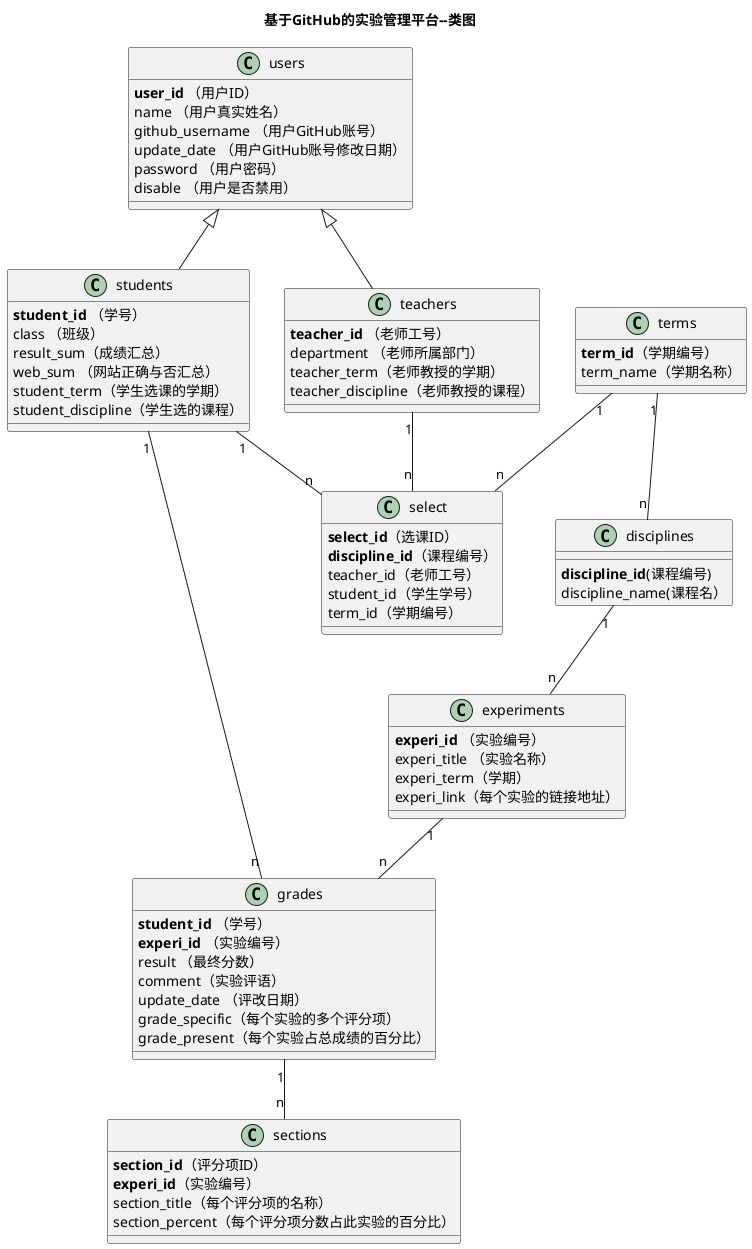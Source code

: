 @startuml
title 基于GitHub的实验管理平台--类图
class users {
    <b>user_id</b> （用户ID）
    name （用户真实姓名）
    github_username （用户GitHub账号）
    update_date （用户GitHub账号修改日期）
    password （用户密码）
    disable （用户是否禁用）
}


class teachers{
    <b>teacher_id</b> （老师工号）
    department （老师所属部门）
    teacher_term（老师教授的学期）
    teacher_discipline（老师教授的课程）
}
class students{
    <b>student_id</b> （学号）
    class （班级）
    result_sum（成绩汇总）
    web_sum （网站正确与否汇总）
    student_term（学生选课的学期）
    student_discipline（学生选的课程）
}

users <|- students
users <|-- teachers

class grades {
    <b>student_id</b> （学号）
    <b>experi_id</b> （实验编号）
    result （最终分数）
    comment（实验评语）
    update_date （评改日期）
    grade_specific（每个实验的多个评分项）
    grade_present（每个实验占总成绩的百分比）
}

class experiments {
    <b>experi_id</b> （实验编号）
    experi_title （实验名称）
    experi_term（学期）
    experi_link（每个实验的链接地址）
}

class terms{
    <b>term_id</b>（学期编号）
    term_name（学期名称）
}

class disciplines{
    <b>discipline_id</b>(课程编号)
    discipline_name(课程名）
}

class select{
    <b>select_id</b>（选课ID）
    <b>discipline_id</b>（课程编号）
    teacher_id（老师工号）
    student_id（学生学号）
    term_id（学期编号）
}
class sections{
    <b>section_id</b>（评分项ID）
    <b>experi_id</b>（实验编号）
    section_title（每个评分项的名称）
    section_percent（每个评分项分数占此实验的百分比）
}

grades "1" -- "n" sections
students "1" -- "n"  grades
experiments "1" -- "n"  grades
teachers "1" -- "n"  select
students "1" -- "n"  select
terms "1" -- "n"  disciplines
disciplines "1" -- "n" experiments
terms "1" -- "n"  select

@enduml